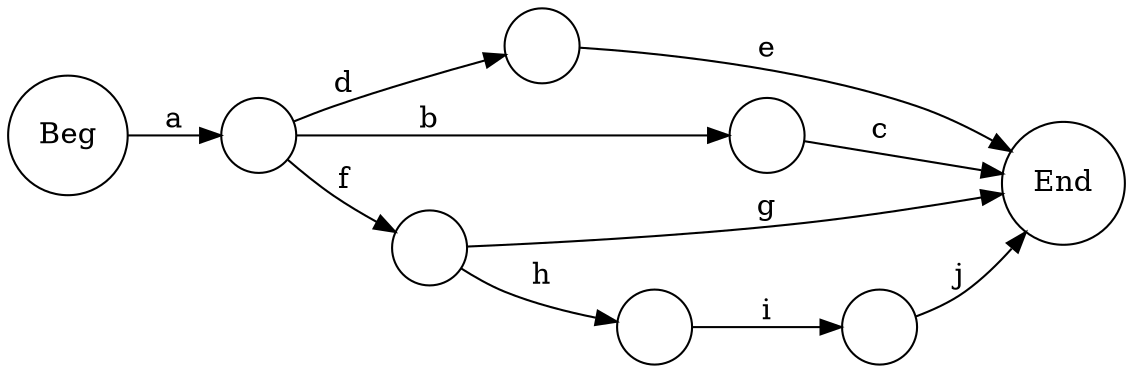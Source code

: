 digraph tokex {
	labelloc="t";
	label="";
	graph [dpi=200];
	rankdir=LR;
	fontname="Helvetica";
	edge [arrowhead=normal,arrowtail=dot];
	node [shape=circle];
	# Auto-generated by Tokex.

	q0 [label=""];
	q1 [label=""];
	q2 [label=""];
	q3 [label="Beg"];
	q4 [label=""];
	q5 [label="End"];
	q6 [label=""];
	q7 [label=""];
	q3 -> q2 [label="a"];
	q2 -> q1 [label="b"];
	q2 -> q0 [label="d"];
	q2 -> q4 [label="f"];
	q1 -> q5 [label="c"];
	q0 -> q5 [label="e"];
	q4 -> q5 [label="g"];
	q4 -> q7 [label="h"];
	q7 -> q6 [label="i"];
	q6 -> q5 [label="j"];
}
